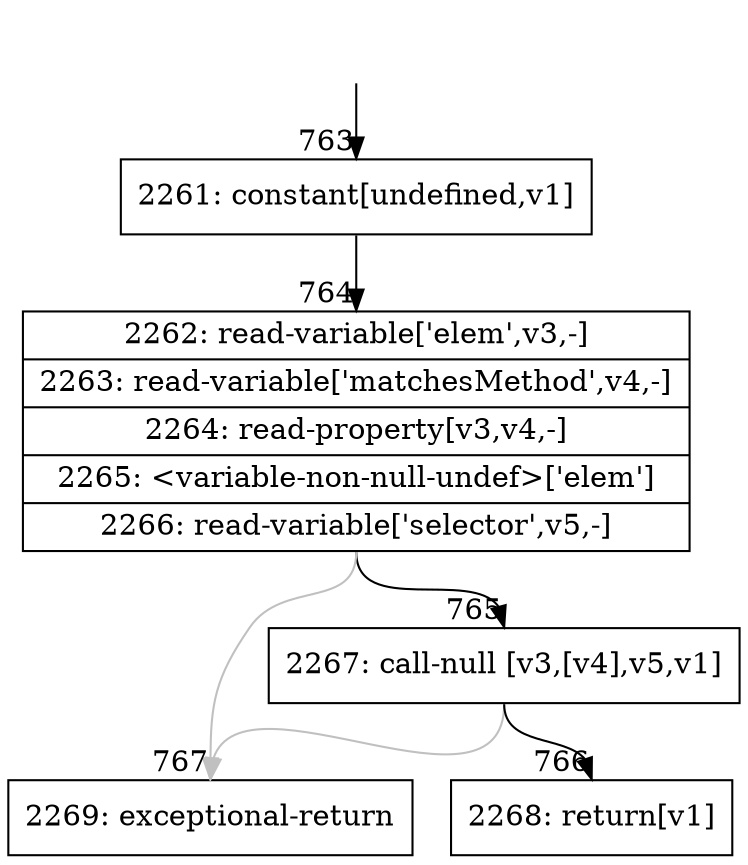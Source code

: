 digraph {
rankdir="TD"
BB_entry68[shape=none,label=""];
BB_entry68 -> BB763 [tailport=s, headport=n, headlabel="    763"]
BB763 [shape=record label="{2261: constant[undefined,v1]}" ] 
BB763 -> BB764 [tailport=s, headport=n, headlabel="      764"]
BB764 [shape=record label="{2262: read-variable['elem',v3,-]|2263: read-variable['matchesMethod',v4,-]|2264: read-property[v3,v4,-]|2265: \<variable-non-null-undef\>['elem']|2266: read-variable['selector',v5,-]}" ] 
BB764 -> BB765 [tailport=s, headport=n, headlabel="      765"]
BB764 -> BB767 [tailport=s, headport=n, color=gray, headlabel="      767"]
BB765 [shape=record label="{2267: call-null [v3,[v4],v5,v1]}" ] 
BB765 -> BB766 [tailport=s, headport=n, headlabel="      766"]
BB765 -> BB767 [tailport=s, headport=n, color=gray]
BB766 [shape=record label="{2268: return[v1]}" ] 
BB767 [shape=record label="{2269: exceptional-return}" ] 
//#$~ 1132
}
